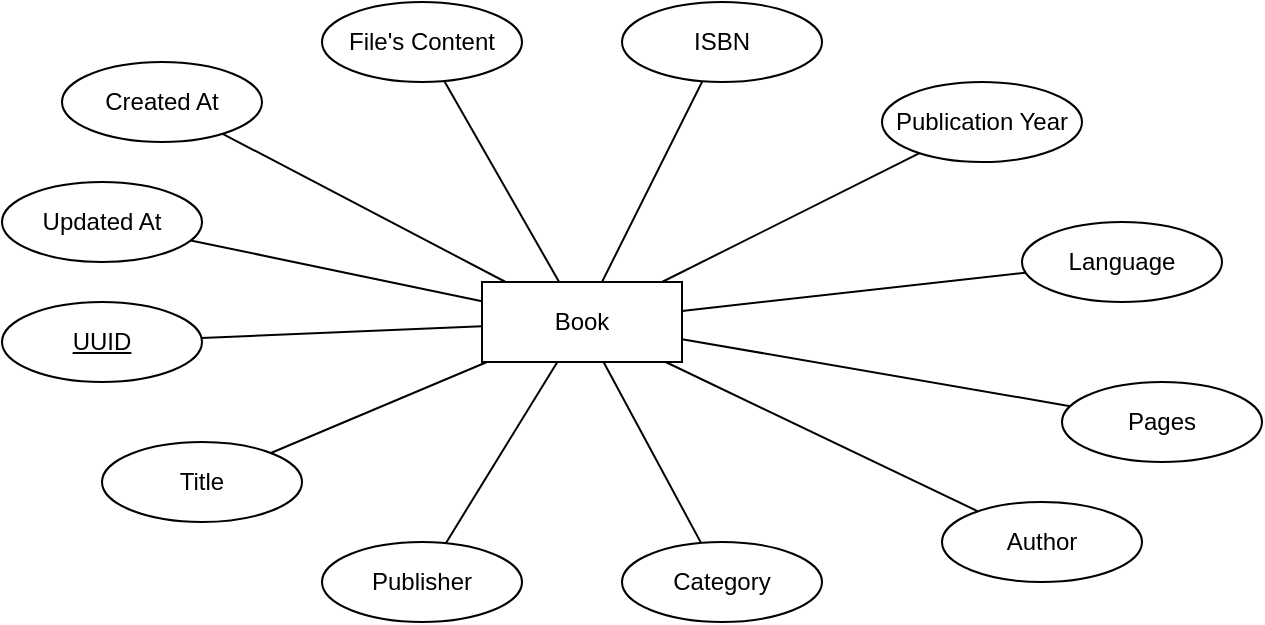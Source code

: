 <mxfile version="24.7.8">
  <diagram name="Page-1" id="ZDpGKREb6qarR8-4PDdB">
    <mxGraphModel dx="955" dy="565" grid="1" gridSize="10" guides="1" tooltips="1" connect="1" arrows="1" fold="1" page="1" pageScale="1" pageWidth="1600" pageHeight="1200" math="0" shadow="0">
      <root>
        <mxCell id="0" />
        <mxCell id="1" parent="0" />
        <mxCell id="FzYbJvjjMYdeTcoXE-fb-1" value="Book" style="whiteSpace=wrap;html=1;align=center;" vertex="1" parent="1">
          <mxGeometry x="710" y="590" width="100" height="40" as="geometry" />
        </mxCell>
        <mxCell id="FzYbJvjjMYdeTcoXE-fb-3" value="Title" style="ellipse;whiteSpace=wrap;html=1;align=center;" vertex="1" parent="1">
          <mxGeometry x="520" y="670" width="100" height="40" as="geometry" />
        </mxCell>
        <mxCell id="FzYbJvjjMYdeTcoXE-fb-4" value="Publisher" style="ellipse;whiteSpace=wrap;html=1;align=center;" vertex="1" parent="1">
          <mxGeometry x="630" y="720" width="100" height="40" as="geometry" />
        </mxCell>
        <mxCell id="FzYbJvjjMYdeTcoXE-fb-5" value="Category" style="ellipse;whiteSpace=wrap;html=1;align=center;" vertex="1" parent="1">
          <mxGeometry x="780" y="720" width="100" height="40" as="geometry" />
        </mxCell>
        <mxCell id="FzYbJvjjMYdeTcoXE-fb-6" value="Author" style="ellipse;whiteSpace=wrap;html=1;align=center;" vertex="1" parent="1">
          <mxGeometry x="940" y="700" width="100" height="40" as="geometry" />
        </mxCell>
        <mxCell id="FzYbJvjjMYdeTcoXE-fb-7" value="Pages" style="ellipse;whiteSpace=wrap;html=1;align=center;" vertex="1" parent="1">
          <mxGeometry x="1000" y="640" width="100" height="40" as="geometry" />
        </mxCell>
        <mxCell id="FzYbJvjjMYdeTcoXE-fb-8" value="Language" style="ellipse;whiteSpace=wrap;html=1;align=center;" vertex="1" parent="1">
          <mxGeometry x="980" y="560" width="100" height="40" as="geometry" />
        </mxCell>
        <mxCell id="FzYbJvjjMYdeTcoXE-fb-9" value="Publication Year" style="ellipse;whiteSpace=wrap;html=1;align=center;" vertex="1" parent="1">
          <mxGeometry x="910" y="490" width="100" height="40" as="geometry" />
        </mxCell>
        <mxCell id="FzYbJvjjMYdeTcoXE-fb-10" value="ISBN" style="ellipse;whiteSpace=wrap;html=1;align=center;" vertex="1" parent="1">
          <mxGeometry x="780" y="450" width="100" height="40" as="geometry" />
        </mxCell>
        <mxCell id="FzYbJvjjMYdeTcoXE-fb-11" value="File&#39;s Content" style="ellipse;whiteSpace=wrap;html=1;align=center;" vertex="1" parent="1">
          <mxGeometry x="630" y="450" width="100" height="40" as="geometry" />
        </mxCell>
        <mxCell id="FzYbJvjjMYdeTcoXE-fb-12" value="Created At" style="ellipse;whiteSpace=wrap;html=1;align=center;" vertex="1" parent="1">
          <mxGeometry x="500" y="480" width="100" height="40" as="geometry" />
        </mxCell>
        <mxCell id="FzYbJvjjMYdeTcoXE-fb-13" value="Updated At" style="ellipse;whiteSpace=wrap;html=1;align=center;" vertex="1" parent="1">
          <mxGeometry x="470" y="540" width="100" height="40" as="geometry" />
        </mxCell>
        <mxCell id="FzYbJvjjMYdeTcoXE-fb-14" value="UUID" style="ellipse;whiteSpace=wrap;html=1;align=center;fontStyle=4;" vertex="1" parent="1">
          <mxGeometry x="470" y="600" width="100" height="40" as="geometry" />
        </mxCell>
        <mxCell id="FzYbJvjjMYdeTcoXE-fb-15" value="" style="endArrow=none;html=1;rounded=0;" edge="1" parent="1" source="FzYbJvjjMYdeTcoXE-fb-14" target="FzYbJvjjMYdeTcoXE-fb-1">
          <mxGeometry relative="1" as="geometry">
            <mxPoint x="660" y="600" as="sourcePoint" />
            <mxPoint x="820" y="600" as="targetPoint" />
          </mxGeometry>
        </mxCell>
        <mxCell id="FzYbJvjjMYdeTcoXE-fb-16" value="" style="endArrow=none;html=1;rounded=0;" edge="1" parent="1" source="FzYbJvjjMYdeTcoXE-fb-3" target="FzYbJvjjMYdeTcoXE-fb-1">
          <mxGeometry relative="1" as="geometry">
            <mxPoint x="660" y="600" as="sourcePoint" />
            <mxPoint x="820" y="600" as="targetPoint" />
          </mxGeometry>
        </mxCell>
        <mxCell id="FzYbJvjjMYdeTcoXE-fb-17" value="" style="endArrow=none;html=1;rounded=0;" edge="1" parent="1" source="FzYbJvjjMYdeTcoXE-fb-4" target="FzYbJvjjMYdeTcoXE-fb-1">
          <mxGeometry relative="1" as="geometry">
            <mxPoint x="660" y="600" as="sourcePoint" />
            <mxPoint x="820" y="600" as="targetPoint" />
          </mxGeometry>
        </mxCell>
        <mxCell id="FzYbJvjjMYdeTcoXE-fb-18" value="" style="endArrow=none;html=1;rounded=0;" edge="1" parent="1" source="FzYbJvjjMYdeTcoXE-fb-5" target="FzYbJvjjMYdeTcoXE-fb-1">
          <mxGeometry relative="1" as="geometry">
            <mxPoint x="660" y="600" as="sourcePoint" />
            <mxPoint x="820" y="600" as="targetPoint" />
          </mxGeometry>
        </mxCell>
        <mxCell id="FzYbJvjjMYdeTcoXE-fb-19" value="" style="endArrow=none;html=1;rounded=0;" edge="1" parent="1" source="FzYbJvjjMYdeTcoXE-fb-6" target="FzYbJvjjMYdeTcoXE-fb-1">
          <mxGeometry relative="1" as="geometry">
            <mxPoint x="660" y="600" as="sourcePoint" />
            <mxPoint x="820" y="600" as="targetPoint" />
          </mxGeometry>
        </mxCell>
        <mxCell id="FzYbJvjjMYdeTcoXE-fb-20" value="" style="endArrow=none;html=1;rounded=0;" edge="1" parent="1" source="FzYbJvjjMYdeTcoXE-fb-1" target="FzYbJvjjMYdeTcoXE-fb-7">
          <mxGeometry relative="1" as="geometry">
            <mxPoint x="660" y="600" as="sourcePoint" />
            <mxPoint x="880" y="620" as="targetPoint" />
          </mxGeometry>
        </mxCell>
        <mxCell id="FzYbJvjjMYdeTcoXE-fb-21" value="" style="endArrow=none;html=1;rounded=0;" edge="1" parent="1" source="FzYbJvjjMYdeTcoXE-fb-1" target="FzYbJvjjMYdeTcoXE-fb-8">
          <mxGeometry relative="1" as="geometry">
            <mxPoint x="660" y="600" as="sourcePoint" />
            <mxPoint x="820" y="600" as="targetPoint" />
          </mxGeometry>
        </mxCell>
        <mxCell id="FzYbJvjjMYdeTcoXE-fb-22" value="" style="endArrow=none;html=1;rounded=0;" edge="1" parent="1" source="FzYbJvjjMYdeTcoXE-fb-9" target="FzYbJvjjMYdeTcoXE-fb-1">
          <mxGeometry relative="1" as="geometry">
            <mxPoint x="660" y="600" as="sourcePoint" />
            <mxPoint x="820" y="600" as="targetPoint" />
          </mxGeometry>
        </mxCell>
        <mxCell id="FzYbJvjjMYdeTcoXE-fb-23" value="" style="endArrow=none;html=1;rounded=0;" edge="1" parent="1" source="FzYbJvjjMYdeTcoXE-fb-1" target="FzYbJvjjMYdeTcoXE-fb-10">
          <mxGeometry relative="1" as="geometry">
            <mxPoint x="660" y="600" as="sourcePoint" />
            <mxPoint x="820" y="600" as="targetPoint" />
          </mxGeometry>
        </mxCell>
        <mxCell id="FzYbJvjjMYdeTcoXE-fb-24" value="" style="endArrow=none;html=1;rounded=0;" edge="1" parent="1" source="FzYbJvjjMYdeTcoXE-fb-11" target="FzYbJvjjMYdeTcoXE-fb-1">
          <mxGeometry relative="1" as="geometry">
            <mxPoint x="660" y="600" as="sourcePoint" />
            <mxPoint x="820" y="600" as="targetPoint" />
          </mxGeometry>
        </mxCell>
        <mxCell id="FzYbJvjjMYdeTcoXE-fb-25" value="" style="endArrow=none;html=1;rounded=0;" edge="1" parent="1" source="FzYbJvjjMYdeTcoXE-fb-12" target="FzYbJvjjMYdeTcoXE-fb-1">
          <mxGeometry relative="1" as="geometry">
            <mxPoint x="660" y="600" as="sourcePoint" />
            <mxPoint x="820" y="600" as="targetPoint" />
          </mxGeometry>
        </mxCell>
        <mxCell id="FzYbJvjjMYdeTcoXE-fb-26" value="" style="endArrow=none;html=1;rounded=0;" edge="1" parent="1" source="FzYbJvjjMYdeTcoXE-fb-13" target="FzYbJvjjMYdeTcoXE-fb-1">
          <mxGeometry relative="1" as="geometry">
            <mxPoint x="660" y="600" as="sourcePoint" />
            <mxPoint x="820" y="600" as="targetPoint" />
          </mxGeometry>
        </mxCell>
      </root>
    </mxGraphModel>
  </diagram>
</mxfile>
